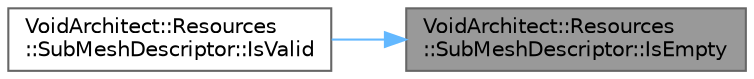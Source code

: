 digraph "VoidArchitect::Resources::SubMeshDescriptor::IsEmpty"
{
 // LATEX_PDF_SIZE
  bgcolor="transparent";
  edge [fontname=Helvetica,fontsize=10,labelfontname=Helvetica,labelfontsize=10];
  node [fontname=Helvetica,fontsize=10,shape=box,height=0.2,width=0.4];
  rankdir="RL";
  Node1 [id="Node000001",label="VoidArchitect::Resources\l::SubMeshDescriptor::IsEmpty",height=0.2,width=0.4,color="gray40", fillcolor="grey60", style="filled", fontcolor="black",tooltip=" "];
  Node1 -> Node2 [id="edge1_Node000001_Node000002",dir="back",color="steelblue1",style="solid",tooltip=" "];
  Node2 [id="Node000002",label="VoidArchitect::Resources\l::SubMeshDescriptor::IsValid",height=0.2,width=0.4,color="grey40", fillcolor="white", style="filled",URL="$struct_void_architect_1_1_resources_1_1_sub_mesh_descriptor.html#ac9086aadf2d7cac9b7d6ad537fef5bd5",tooltip=" "];
}
